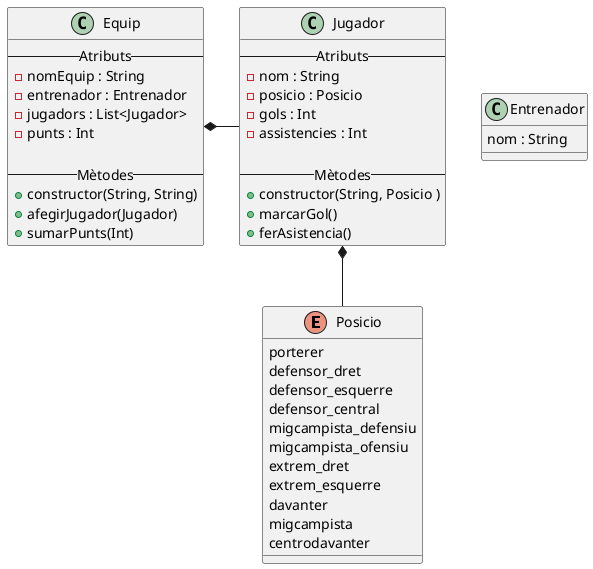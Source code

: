 @startuml
'https://plantuml.com/class-diagram

enum Posicio{
    porterer
    defensor_dret
    defensor_esquerre
    defensor_central
    migcampista_defensiu
    migcampista_ofensiu
    extrem_dret
    extrem_esquerre
    davanter
    migcampista
    centrodavanter
}
class Jugador{
    -- Atributs --
        - nom : String
        - posicio : Posicio
        - gols : Int
        - assistencies : Int

    -- Mètodes --
        + constructor(String, Posicio )
        + marcarGol()
        + ferAsistencia()
}

class Equip{
    -- Atributs --
        - nomEquip : String
        - entrenador : Entrenador
        - jugadors : List<Jugador>
        - punts : Int

    -- Mètodes --
        + constructor(String, String)
        + afegirJugador(Jugador)
        + sumarPunts(Int)
}

class Entrenador{
    nom : String
}

Jugador *-down- Posicio
Equip *-right- Jugador

@enduml